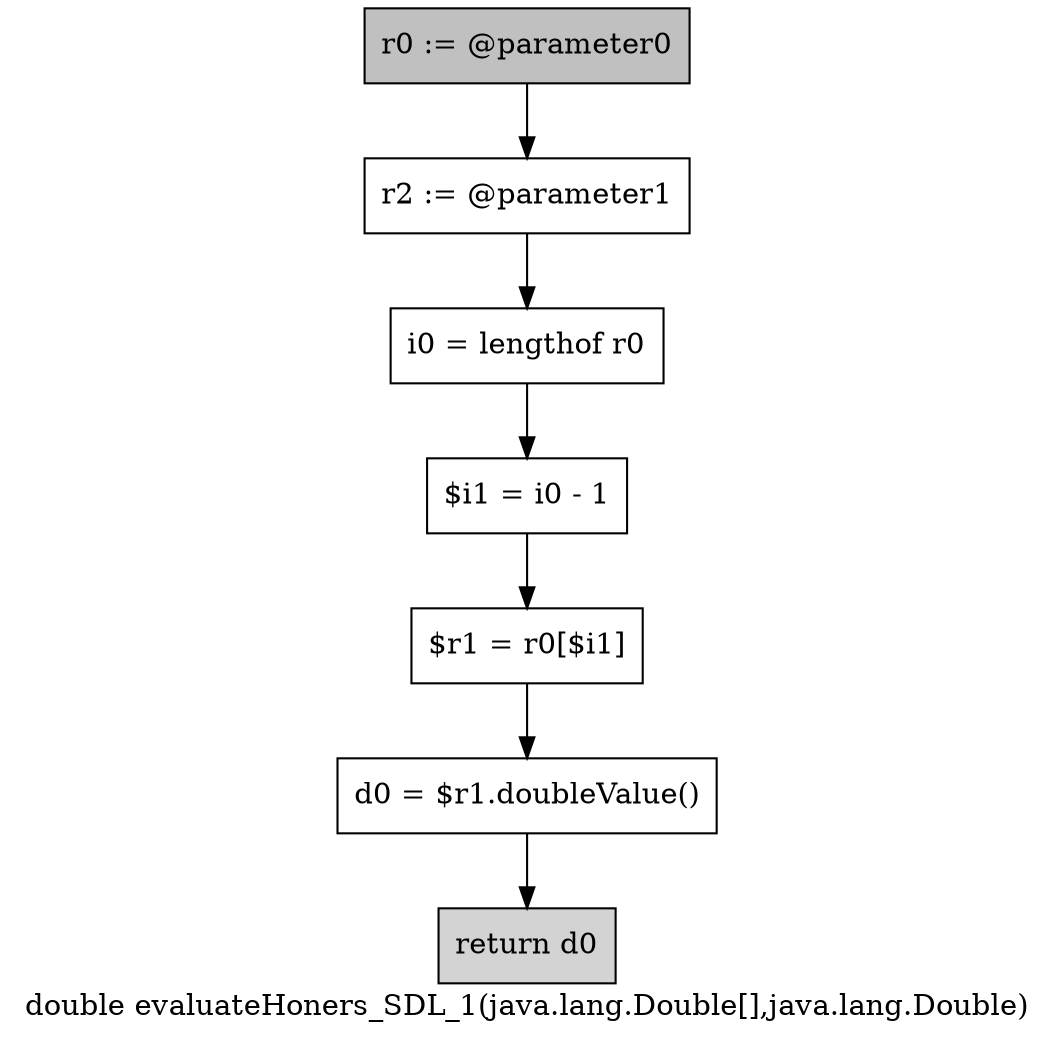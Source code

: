 digraph "double evaluateHoners_SDL_1(java.lang.Double[],java.lang.Double)" {
    label="double evaluateHoners_SDL_1(java.lang.Double[],java.lang.Double)";
    node [shape=box];
    "0" [style=filled,fillcolor=gray,label="r0 := @parameter0",];
    "1" [label="r2 := @parameter1",];
    "0"->"1";
    "2" [label="i0 = lengthof r0",];
    "1"->"2";
    "3" [label="$i1 = i0 - 1",];
    "2"->"3";
    "4" [label="$r1 = r0[$i1]",];
    "3"->"4";
    "5" [label="d0 = $r1.doubleValue()",];
    "4"->"5";
    "6" [style=filled,fillcolor=lightgray,label="return d0",];
    "5"->"6";
}
